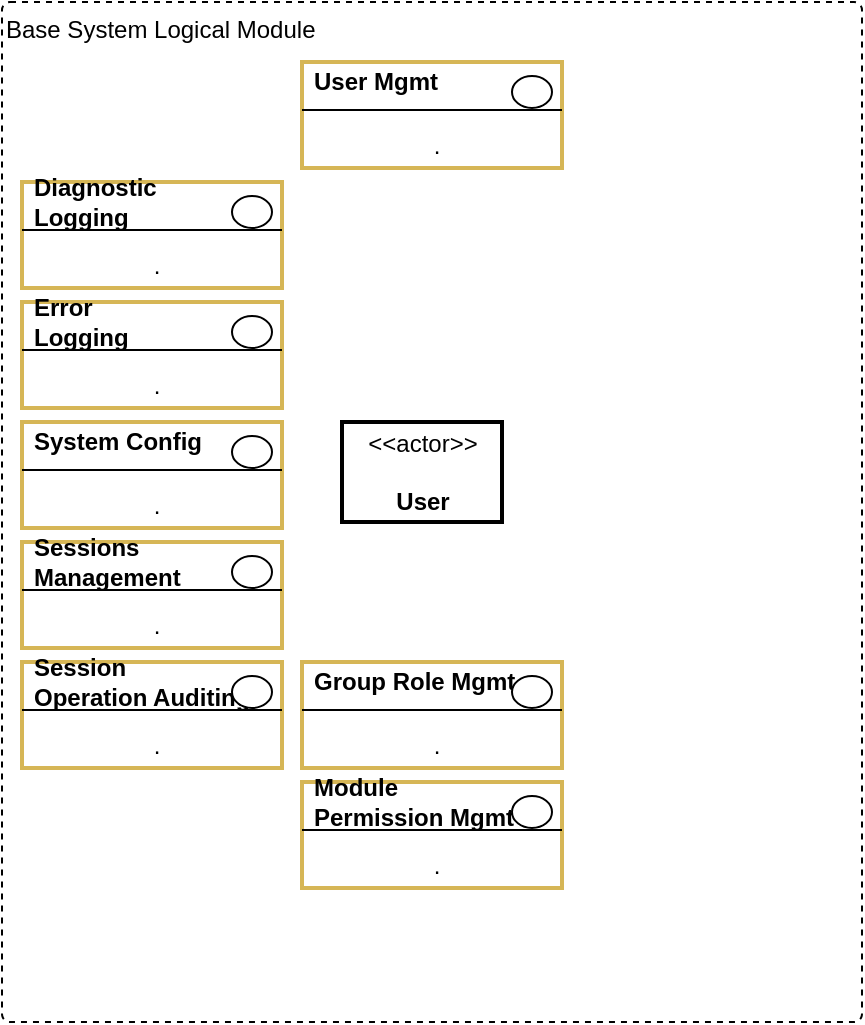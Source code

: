 <mxfile compressed="false" version="20.3.0" type="device">
  <diagram name="Monitoring Stakeholder Desired Functionality" id="iV7sHr61-wyOgb9qSyuG">
    <mxGraphModel dx="782" dy="517" grid="1" gridSize="10" guides="1" tooltips="1" connect="1" arrows="1" fold="1" page="1" pageScale="1" pageWidth="827" pageHeight="1169" math="0" shadow="0">
      <root>
        <mxCell id="U9TDEoEnXub9O5fyCvV4-0" />
        <mxCell id="U9TDEoEnXub9O5fyCvV4-1" parent="U9TDEoEnXub9O5fyCvV4-0" />
        <mxCell id="U9TDEoEnXub9O5fyCvV4-4" value="Base System Logical Module" style="rounded=1;whiteSpace=wrap;html=1;strokeWidth=1;fillColor=none;dashed=1;absoluteArcSize=1;arcSize=8;container=1;collapsible=0;recursiveResize=0;align=left;verticalAlign=top;" parent="U9TDEoEnXub9O5fyCvV4-1" vertex="1">
          <mxGeometry x="120" y="130" width="430" height="510" as="geometry" />
        </mxCell>
        <mxCell id="U9TDEoEnXub9O5fyCvV4-5" value="" style="fontStyle=1;align=center;verticalAlign=top;childLayout=stackLayout;horizontal=1;horizontalStack=0;resizeParent=1;resizeParentMax=0;resizeLast=0;marginBottom=0;strokeColor=#d6b656;strokeWidth=2;fillColor=none;" parent="U9TDEoEnXub9O5fyCvV4-4" vertex="1">
          <mxGeometry x="10" y="90" width="130" height="53" as="geometry" />
        </mxCell>
        <mxCell id="U9TDEoEnXub9O5fyCvV4-6" value="Diagnostic &lt;br&gt;Logging" style="html=1;align=left;spacingLeft=4;verticalAlign=middle;strokeColor=none;fillColor=none;fontStyle=1" parent="U9TDEoEnXub9O5fyCvV4-5" vertex="1">
          <mxGeometry width="130" height="20" as="geometry" />
        </mxCell>
        <mxCell id="U9TDEoEnXub9O5fyCvV4-7" value="" style="shape=ellipse;" parent="U9TDEoEnXub9O5fyCvV4-6" vertex="1">
          <mxGeometry x="1" width="20" height="16" relative="1" as="geometry">
            <mxPoint x="-25" y="7" as="offset" />
          </mxGeometry>
        </mxCell>
        <mxCell id="U9TDEoEnXub9O5fyCvV4-8" value="" style="line;strokeWidth=1;fillColor=none;align=left;verticalAlign=middle;spacingTop=-1;spacingLeft=3;spacingRight=3;rotatable=0;labelPosition=right;points=[];portConstraint=eastwest;" parent="U9TDEoEnXub9O5fyCvV4-5" vertex="1">
          <mxGeometry y="20" width="130" height="8" as="geometry" />
        </mxCell>
        <mxCell id="U9TDEoEnXub9O5fyCvV4-9" value="." style="html=1;align=center;spacingLeft=4;verticalAlign=top;strokeColor=none;fillColor=none;" parent="U9TDEoEnXub9O5fyCvV4-5" vertex="1">
          <mxGeometry y="28" width="130" height="25" as="geometry" />
        </mxCell>
        <mxCell id="U9TDEoEnXub9O5fyCvV4-10" value="&amp;lt;&amp;lt;actor&amp;gt;&amp;gt;&lt;br&gt;&lt;br&gt;&lt;b&gt;User&lt;/b&gt;" style="text;html=1;align=center;verticalAlign=middle;dashed=0;strokeColor=#000000;strokeWidth=2;" parent="U9TDEoEnXub9O5fyCvV4-4" vertex="1">
          <mxGeometry x="170" y="210" width="80" height="50" as="geometry" />
        </mxCell>
        <mxCell id="U9TDEoEnXub9O5fyCvV4-11" value="" style="fontStyle=1;align=center;verticalAlign=top;childLayout=stackLayout;horizontal=1;horizontalStack=0;resizeParent=1;resizeParentMax=0;resizeLast=0;marginBottom=0;strokeColor=#d6b656;strokeWidth=2;fillColor=none;" parent="U9TDEoEnXub9O5fyCvV4-4" vertex="1">
          <mxGeometry x="10" y="150" width="130" height="53" as="geometry" />
        </mxCell>
        <mxCell id="U9TDEoEnXub9O5fyCvV4-12" value="Error &lt;br&gt;Logging" style="html=1;align=left;spacingLeft=4;verticalAlign=middle;strokeColor=none;fillColor=none;fontStyle=1" parent="U9TDEoEnXub9O5fyCvV4-11" vertex="1">
          <mxGeometry width="130" height="20" as="geometry" />
        </mxCell>
        <mxCell id="U9TDEoEnXub9O5fyCvV4-13" value="" style="shape=ellipse;" parent="U9TDEoEnXub9O5fyCvV4-12" vertex="1">
          <mxGeometry x="1" width="20" height="16" relative="1" as="geometry">
            <mxPoint x="-25" y="7" as="offset" />
          </mxGeometry>
        </mxCell>
        <mxCell id="U9TDEoEnXub9O5fyCvV4-14" value="" style="line;strokeWidth=1;fillColor=none;align=left;verticalAlign=middle;spacingTop=-1;spacingLeft=3;spacingRight=3;rotatable=0;labelPosition=right;points=[];portConstraint=eastwest;" parent="U9TDEoEnXub9O5fyCvV4-11" vertex="1">
          <mxGeometry y="20" width="130" height="8" as="geometry" />
        </mxCell>
        <mxCell id="U9TDEoEnXub9O5fyCvV4-15" value="." style="html=1;align=center;spacingLeft=4;verticalAlign=top;strokeColor=none;fillColor=none;" parent="U9TDEoEnXub9O5fyCvV4-11" vertex="1">
          <mxGeometry y="28" width="130" height="25" as="geometry" />
        </mxCell>
        <mxCell id="U9TDEoEnXub9O5fyCvV4-16" value="" style="fontStyle=1;align=center;verticalAlign=top;childLayout=stackLayout;horizontal=1;horizontalStack=0;resizeParent=1;resizeParentMax=0;resizeLast=0;marginBottom=0;strokeColor=#d6b656;strokeWidth=2;fillColor=none;" parent="U9TDEoEnXub9O5fyCvV4-4" vertex="1">
          <mxGeometry x="10" y="270" width="130" height="53" as="geometry" />
        </mxCell>
        <mxCell id="U9TDEoEnXub9O5fyCvV4-17" value="Sessions &lt;br&gt;Management" style="html=1;align=left;spacingLeft=4;verticalAlign=middle;strokeColor=none;fillColor=none;fontStyle=1" parent="U9TDEoEnXub9O5fyCvV4-16" vertex="1">
          <mxGeometry width="130" height="20" as="geometry" />
        </mxCell>
        <mxCell id="U9TDEoEnXub9O5fyCvV4-18" value="" style="shape=ellipse;" parent="U9TDEoEnXub9O5fyCvV4-17" vertex="1">
          <mxGeometry x="1" width="20" height="16" relative="1" as="geometry">
            <mxPoint x="-25" y="7" as="offset" />
          </mxGeometry>
        </mxCell>
        <mxCell id="U9TDEoEnXub9O5fyCvV4-19" value="" style="line;strokeWidth=1;fillColor=none;align=left;verticalAlign=middle;spacingTop=-1;spacingLeft=3;spacingRight=3;rotatable=0;labelPosition=right;points=[];portConstraint=eastwest;" parent="U9TDEoEnXub9O5fyCvV4-16" vertex="1">
          <mxGeometry y="20" width="130" height="8" as="geometry" />
        </mxCell>
        <mxCell id="U9TDEoEnXub9O5fyCvV4-20" value="." style="html=1;align=center;spacingLeft=4;verticalAlign=top;strokeColor=none;fillColor=none;" parent="U9TDEoEnXub9O5fyCvV4-16" vertex="1">
          <mxGeometry y="28" width="130" height="25" as="geometry" />
        </mxCell>
        <mxCell id="U9TDEoEnXub9O5fyCvV4-21" value="" style="fontStyle=1;align=center;verticalAlign=top;childLayout=stackLayout;horizontal=1;horizontalStack=0;resizeParent=1;resizeParentMax=0;resizeLast=0;marginBottom=0;strokeColor=#d6b656;strokeWidth=2;fillColor=none;" parent="U9TDEoEnXub9O5fyCvV4-4" vertex="1">
          <mxGeometry x="10" y="210" width="130" height="53" as="geometry" />
        </mxCell>
        <mxCell id="U9TDEoEnXub9O5fyCvV4-22" value="System Config" style="html=1;align=left;spacingLeft=4;verticalAlign=middle;strokeColor=none;fillColor=none;fontStyle=1" parent="U9TDEoEnXub9O5fyCvV4-21" vertex="1">
          <mxGeometry width="130" height="20" as="geometry" />
        </mxCell>
        <mxCell id="U9TDEoEnXub9O5fyCvV4-23" value="" style="shape=ellipse;" parent="U9TDEoEnXub9O5fyCvV4-22" vertex="1">
          <mxGeometry x="1" width="20" height="16" relative="1" as="geometry">
            <mxPoint x="-25" y="7" as="offset" />
          </mxGeometry>
        </mxCell>
        <mxCell id="U9TDEoEnXub9O5fyCvV4-24" value="" style="line;strokeWidth=1;fillColor=none;align=left;verticalAlign=middle;spacingTop=-1;spacingLeft=3;spacingRight=3;rotatable=0;labelPosition=right;points=[];portConstraint=eastwest;" parent="U9TDEoEnXub9O5fyCvV4-21" vertex="1">
          <mxGeometry y="20" width="130" height="8" as="geometry" />
        </mxCell>
        <mxCell id="U9TDEoEnXub9O5fyCvV4-25" value="." style="html=1;align=center;spacingLeft=4;verticalAlign=top;strokeColor=none;fillColor=none;" parent="U9TDEoEnXub9O5fyCvV4-21" vertex="1">
          <mxGeometry y="28" width="130" height="25" as="geometry" />
        </mxCell>
        <mxCell id="U9TDEoEnXub9O5fyCvV4-41" value="" style="fontStyle=1;align=center;verticalAlign=top;childLayout=stackLayout;horizontal=1;horizontalStack=0;resizeParent=1;resizeParentMax=0;resizeLast=0;marginBottom=0;strokeColor=#d6b656;strokeWidth=2;fillColor=none;" parent="U9TDEoEnXub9O5fyCvV4-4" vertex="1">
          <mxGeometry x="10" y="330" width="130" height="53" as="geometry" />
        </mxCell>
        <mxCell id="U9TDEoEnXub9O5fyCvV4-42" value="Session&lt;br&gt;Operation Auditing" style="html=1;align=left;spacingLeft=4;verticalAlign=middle;strokeColor=none;fillColor=none;fontStyle=1" parent="U9TDEoEnXub9O5fyCvV4-41" vertex="1">
          <mxGeometry width="130" height="20" as="geometry" />
        </mxCell>
        <mxCell id="U9TDEoEnXub9O5fyCvV4-43" value="" style="shape=ellipse;" parent="U9TDEoEnXub9O5fyCvV4-42" vertex="1">
          <mxGeometry x="1" width="20" height="16" relative="1" as="geometry">
            <mxPoint x="-25" y="7" as="offset" />
          </mxGeometry>
        </mxCell>
        <mxCell id="U9TDEoEnXub9O5fyCvV4-44" value="" style="line;strokeWidth=1;fillColor=none;align=left;verticalAlign=middle;spacingTop=-1;spacingLeft=3;spacingRight=3;rotatable=0;labelPosition=right;points=[];portConstraint=eastwest;" parent="U9TDEoEnXub9O5fyCvV4-41" vertex="1">
          <mxGeometry y="20" width="130" height="8" as="geometry" />
        </mxCell>
        <mxCell id="U9TDEoEnXub9O5fyCvV4-45" value="." style="html=1;align=center;spacingLeft=4;verticalAlign=top;strokeColor=none;fillColor=none;" parent="U9TDEoEnXub9O5fyCvV4-41" vertex="1">
          <mxGeometry y="28" width="130" height="25" as="geometry" />
        </mxCell>
        <mxCell id="U9TDEoEnXub9O5fyCvV4-46" value="" style="fontStyle=1;align=center;verticalAlign=top;childLayout=stackLayout;horizontal=1;horizontalStack=0;resizeParent=1;resizeParentMax=0;resizeLast=0;marginBottom=0;strokeColor=#d6b656;strokeWidth=2;fillColor=none;" parent="U9TDEoEnXub9O5fyCvV4-4" vertex="1">
          <mxGeometry x="150" y="30" width="130" height="53" as="geometry" />
        </mxCell>
        <mxCell id="U9TDEoEnXub9O5fyCvV4-47" value="User Mgmt" style="html=1;align=left;spacingLeft=4;verticalAlign=middle;strokeColor=none;fillColor=none;fontStyle=1" parent="U9TDEoEnXub9O5fyCvV4-46" vertex="1">
          <mxGeometry width="130" height="20" as="geometry" />
        </mxCell>
        <mxCell id="U9TDEoEnXub9O5fyCvV4-48" value="" style="shape=ellipse;" parent="U9TDEoEnXub9O5fyCvV4-47" vertex="1">
          <mxGeometry x="1" width="20" height="16" relative="1" as="geometry">
            <mxPoint x="-25" y="7" as="offset" />
          </mxGeometry>
        </mxCell>
        <mxCell id="U9TDEoEnXub9O5fyCvV4-49" value="" style="line;strokeWidth=1;fillColor=none;align=left;verticalAlign=middle;spacingTop=-1;spacingLeft=3;spacingRight=3;rotatable=0;labelPosition=right;points=[];portConstraint=eastwest;" parent="U9TDEoEnXub9O5fyCvV4-46" vertex="1">
          <mxGeometry y="20" width="130" height="8" as="geometry" />
        </mxCell>
        <mxCell id="U9TDEoEnXub9O5fyCvV4-50" value="." style="html=1;align=center;spacingLeft=4;verticalAlign=top;strokeColor=none;fillColor=none;" parent="U9TDEoEnXub9O5fyCvV4-46" vertex="1">
          <mxGeometry y="28" width="130" height="25" as="geometry" />
        </mxCell>
        <mxCell id="U9TDEoEnXub9O5fyCvV4-86" value="" style="fontStyle=1;align=center;verticalAlign=top;childLayout=stackLayout;horizontal=1;horizontalStack=0;resizeParent=1;resizeParentMax=0;resizeLast=0;marginBottom=0;strokeColor=#d6b656;strokeWidth=2;fillColor=none;" parent="U9TDEoEnXub9O5fyCvV4-4" vertex="1">
          <mxGeometry x="150" y="390" width="130" height="53" as="geometry" />
        </mxCell>
        <mxCell id="U9TDEoEnXub9O5fyCvV4-87" value="Module &lt;br&gt;Permission Mgmt" style="html=1;align=left;spacingLeft=4;verticalAlign=middle;strokeColor=none;fillColor=none;fontStyle=1" parent="U9TDEoEnXub9O5fyCvV4-86" vertex="1">
          <mxGeometry width="130" height="20" as="geometry" />
        </mxCell>
        <mxCell id="U9TDEoEnXub9O5fyCvV4-88" value="" style="shape=ellipse;" parent="U9TDEoEnXub9O5fyCvV4-87" vertex="1">
          <mxGeometry x="1" width="20" height="16" relative="1" as="geometry">
            <mxPoint x="-25" y="7" as="offset" />
          </mxGeometry>
        </mxCell>
        <mxCell id="U9TDEoEnXub9O5fyCvV4-89" value="" style="line;strokeWidth=1;fillColor=none;align=left;verticalAlign=middle;spacingTop=-1;spacingLeft=3;spacingRight=3;rotatable=0;labelPosition=right;points=[];portConstraint=eastwest;" parent="U9TDEoEnXub9O5fyCvV4-86" vertex="1">
          <mxGeometry y="20" width="130" height="8" as="geometry" />
        </mxCell>
        <mxCell id="U9TDEoEnXub9O5fyCvV4-90" value="." style="html=1;align=center;spacingLeft=4;verticalAlign=top;strokeColor=none;fillColor=none;" parent="U9TDEoEnXub9O5fyCvV4-86" vertex="1">
          <mxGeometry y="28" width="130" height="25" as="geometry" />
        </mxCell>
        <mxCell id="U9TDEoEnXub9O5fyCvV4-96" value="" style="fontStyle=1;align=center;verticalAlign=top;childLayout=stackLayout;horizontal=1;horizontalStack=0;resizeParent=1;resizeParentMax=0;resizeLast=0;marginBottom=0;strokeColor=#d6b656;strokeWidth=2;fillColor=none;" parent="U9TDEoEnXub9O5fyCvV4-4" vertex="1">
          <mxGeometry x="150" y="330" width="130" height="53" as="geometry" />
        </mxCell>
        <mxCell id="U9TDEoEnXub9O5fyCvV4-97" value="Group Role Mgmt" style="html=1;align=left;spacingLeft=4;verticalAlign=middle;strokeColor=none;fillColor=none;fontStyle=1" parent="U9TDEoEnXub9O5fyCvV4-96" vertex="1">
          <mxGeometry width="130" height="20" as="geometry" />
        </mxCell>
        <mxCell id="U9TDEoEnXub9O5fyCvV4-98" value="" style="shape=ellipse;" parent="U9TDEoEnXub9O5fyCvV4-97" vertex="1">
          <mxGeometry x="1" width="20" height="16" relative="1" as="geometry">
            <mxPoint x="-25" y="7" as="offset" />
          </mxGeometry>
        </mxCell>
        <mxCell id="U9TDEoEnXub9O5fyCvV4-99" value="" style="line;strokeWidth=1;fillColor=none;align=left;verticalAlign=middle;spacingTop=-1;spacingLeft=3;spacingRight=3;rotatable=0;labelPosition=right;points=[];portConstraint=eastwest;" parent="U9TDEoEnXub9O5fyCvV4-96" vertex="1">
          <mxGeometry y="20" width="130" height="8" as="geometry" />
        </mxCell>
        <mxCell id="U9TDEoEnXub9O5fyCvV4-100" value="." style="html=1;align=center;spacingLeft=4;verticalAlign=top;strokeColor=none;fillColor=none;" parent="U9TDEoEnXub9O5fyCvV4-96" vertex="1">
          <mxGeometry y="28" width="130" height="25" as="geometry" />
        </mxCell>
        <mxCell id="1DGGIfdmjyYVYLLbDoYA-0" value="Title" parent="U9TDEoEnXub9O5fyCvV4-0" visible="0" />
        <mxCell id="U9TDEoEnXub9O5fyCvV4-2" value="&lt;font style=&quot;font-size: 12px&quot;&gt;Diagram: Base System Logical Module - Monitoring Specialist Functionality - High Level&lt;/font&gt;" style="text;strokeColor=none;fillColor=none;html=1;fontSize=12;fontStyle=2;verticalAlign=middle;align=left;shadow=0;glass=0;comic=0;opacity=30;fontColor=#808080;strokeWidth=1;" parent="1DGGIfdmjyYVYLLbDoYA-0" vertex="1">
          <mxGeometry x="120" y="660" width="520" height="20" as="geometry" />
        </mxCell>
        <mxCell id="1DGGIfdmjyYVYLLbDoYA-1" value="Information" parent="U9TDEoEnXub9O5fyCvV4-0" visible="0" />
        <UserObject label="" tooltip="ABOUT&#xa;&#xa;The Base Module provides Functionality that is pretty much common across all mature applications, from Diagnostics, through information about the system (who paid for it/who built it, who is supplying it/the reseller, the system name), through to the current Tenancy and User, its Media and what people think of it. &#xa;&#xa;&#xa;&#xa;Secondary Modules build on top of the Core module, adding Business Domain Specific functionality (described later)." id="U9TDEoEnXub9O5fyCvV4-3">
          <mxCell style="shape=image;html=1;verticalAlign=top;verticalLabelPosition=bottom;labelBackgroundColor=#ffffff;imageAspect=0;aspect=fixed;image=https://cdn1.iconfinder.com/data/icons/hawcons/32/699014-icon-28-information-128.png;shadow=0;dashed=0;fontFamily=Helvetica;fontSize=12;fontColor=#000000;align=center;strokeColor=#000000;fillColor=#505050;dashPattern=1 1;" parent="1DGGIfdmjyYVYLLbDoYA-1" vertex="1">
            <mxGeometry x="660" y="660" width="20" height="20" as="geometry" />
          </mxCell>
        </UserObject>
      </root>
    </mxGraphModel>
  </diagram>
</mxfile>
